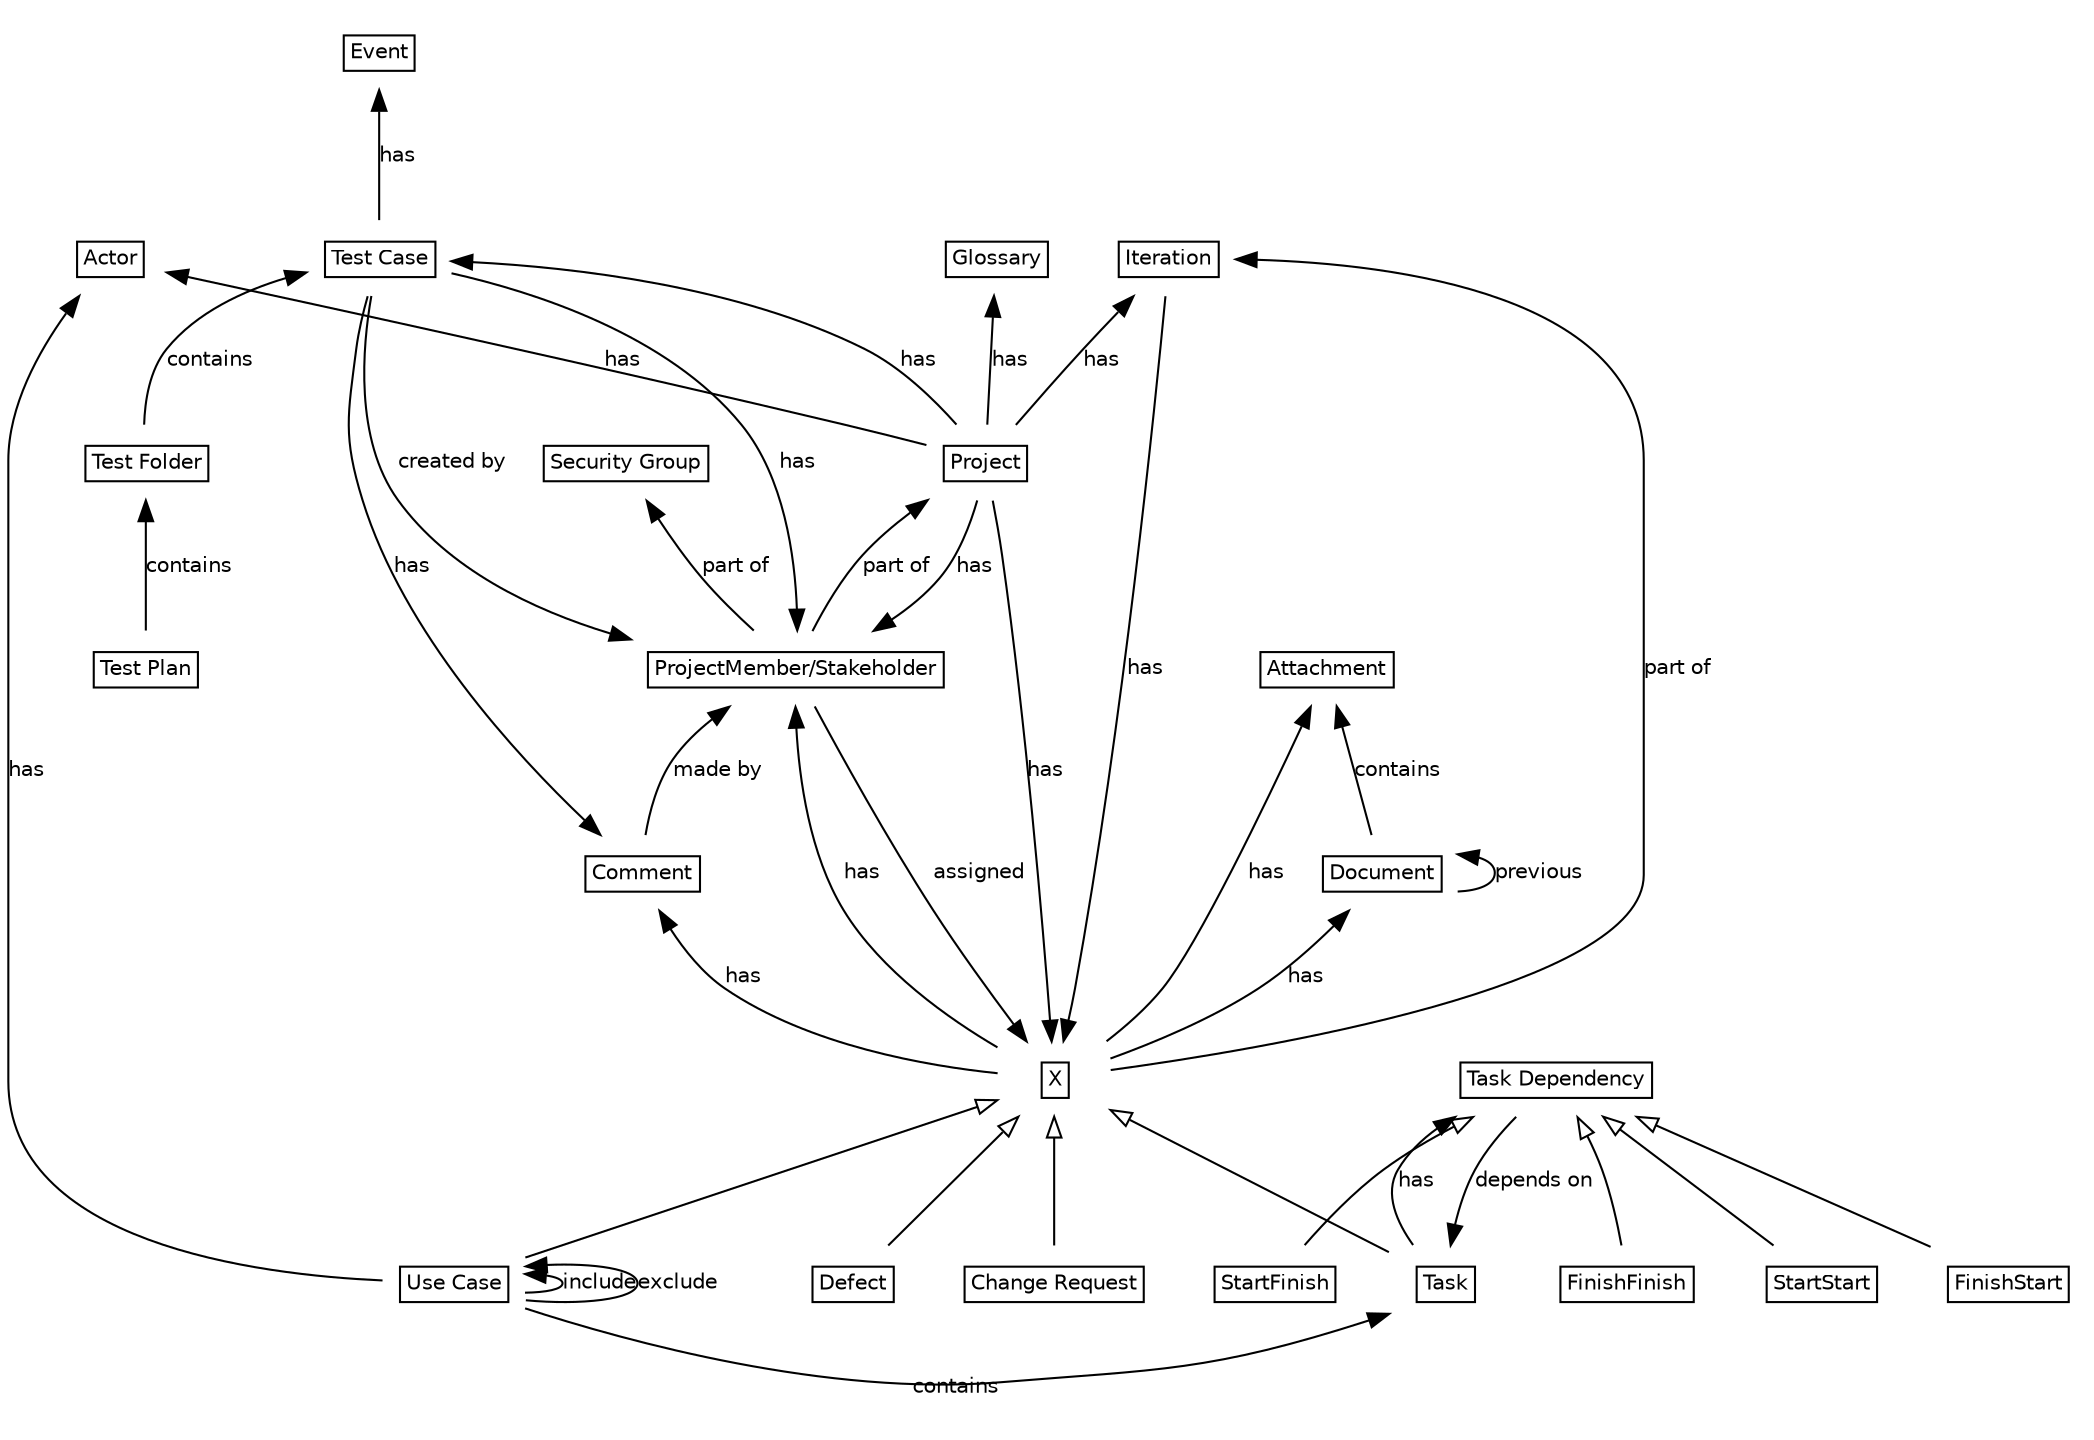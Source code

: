 digraph G {
	edge [fontname="Helvetica",fontsize=10,labelfontname="Helvetica",labelfontsize=10];
	node [fontname="Helvetica",fontsize=10,shape=plaintext];
	  nodesep=0.25;
		ranksep=0.5;
		ratio=0.7;
	minlen=2;
	rankdir=BT;
	{ rank=same;
	c18 [label=<<table border="0" cellborder="1" cellspacing="0" cellpadding="2" port="p"><tr><td>Defect</td></tr></table>> fontname="Helvetica", fontcolor="black", fontsize=10.0];
	c10 [label=<<table border="0" cellborder="1" cellspacing="0" cellpadding="2" port="p"><tr><td>Use Case</td></tr></table>> fontname="Helvetica", fontcolor="black", fontsize=10.0];
	c15 [label=<<table border="0" cellborder="1" cellspacing="0" cellpadding="2" port="p"><tr><td>Task</td></tr></table>> fontname="Helvetica", fontcolor="black", fontsize=10.0];
	c22 [label=<<table border="0" cellborder="1" cellspacing="0" cellpadding="2" port="p"><tr><td>Change Request</td></tr></table>> fontname="Helvetica", fontcolor="black", fontsize=10.0];
	}
	{ rank=same;
	c7 [label=<<table border="0" cellborder="1" cellspacing="0" cellpadding="2" port="p"><tr><td>FinishFinish</td></tr></table>> fontname="Helvetica", fontcolor="black", fontsize=10.0];
	c1 [label=<<table border="0" cellborder="1" cellspacing="0" cellpadding="2" port="p"><tr><td>StartStart</td></tr></table>> fontname="Helvetica", fontcolor="black", fontsize=10.0];
	c14 [label=<<table border="0" cellborder="1" cellspacing="0" cellpadding="2" port="p"><tr><td>FinishStart</td></tr></table>> fontname="Helvetica", fontcolor="black", fontsize=10.0];
	c19 [label=<<table border="0" cellborder="1" cellspacing="0" cellpadding="2" port="p"><tr><td>StartFinish</td></tr></table>> fontname="Helvetica", fontcolor="black", fontsize=10.0];
	}
	c11 [label=<<table border="0" cellborder="1" cellspacing="0" cellpadding="2" port="p"><tr><td>Comment</td></tr></table>> fontname="Helvetica", fontcolor="black", fontsize=10.0];
	c4 [label=<<table border="0" cellborder="1" cellspacing="0" cellpadding="2" port="p"><tr><td>Test Folder</td></tr></table>> fontname="Helvetica", fontcolor="black", fontsize=10.0];
	c20 [label=<<table border="0" cellborder="1" cellspacing="0" cellpadding="2" port="p"><tr><td>Attachment</td></tr></table>> fontname="Helvetica", fontcolor="black", fontsize=10.0];
	c6 [label=<<table border="0" cellborder="1" cellspacing="0" cellpadding="2" port="p"><tr><td>Iteration</td></tr></table>> fontname="Helvetica", fontcolor="black", fontsize=10.0];
	c12 [label=<<table border="0" cellborder="1" cellspacing="0" cellpadding="2" port="p"><tr><td>Event</td></tr></table>> fontname="Helvetica", fontcolor="black", fontsize=10.0];
	c9 [label=<<table border="0" cellborder="1" cellspacing="0" cellpadding="2" port="p"><tr><td>Security Group</td></tr></table>> fontname="Helvetica", fontcolor="black", fontsize=10.0];
	c0 [label=<<table border="0" cellborder="1" cellspacing="0" cellpadding="2" port="p"><tr><td>Project</td></tr></table>> fontname="Helvetica", fontcolor="black", fontsize=10.0];
	c3 [label=<<table border="0" cellborder="1" cellspacing="0" cellpadding="2" port="p"><tr><td>ProjectMember/Stakeholder</td></tr></table>> fontname="Helvetica", fontcolor="black", fontsize=10.0];
	c16 [label=<<table border="0" cellborder="1" cellspacing="0" cellpadding="2" port="p"><tr><td>Test Plan</td></tr></table>> fontname="Helvetica", fontcolor="black", fontsize=10.0];
	c17 [label=<<table border="0" cellborder="1" cellspacing="0" cellpadding="2" port="p"><tr><td>X</td></tr></table>> fontname="Helvetica", fontcolor="black", fontsize=10.0];
	c2 [label=<<table border="0" cellborder="1" cellspacing="0" cellpadding="2" port="p"><tr><td>Actor</td></tr></table>> fontname="Helvetica", fontcolor="black", fontsize=10.0];
	c21 [label=<<table border="0" cellborder="1" cellspacing="0" cellpadding="2" port="p"><tr><td>Task Dependency</td></tr></table>> fontname="Helvetica", fontcolor="black", fontsize=10.0];
	c5 [label=<<table border="0" cellborder="1" cellspacing="0" cellpadding="2" port="p"><tr><td>Test Case</td></tr></table>> fontname="Helvetica", fontcolor="black", fontsize=10.0];
	c8 [label=<<table border="0" cellborder="1" cellspacing="0" cellpadding="2" port="p"><tr><td>Glossary</td></tr></table>> fontname="Helvetica", fontcolor="black", fontsize=10.0];
	c13 [label=<<table border="0" cellborder="1" cellspacing="0" cellpadding="2" port="p"><tr><td>Document</td></tr></table>> fontname="Helvetica", fontcolor="black", fontsize=10.0];
	
	// regular assocations
	
	c0 -> c3 [label="has"];	
	
	c0 -> c8 [label="has"];	
	
	c0 -> c6 [label="has"];	
	
	c0 -> c17 [label="has"];	
	
	c0 -> c2 [label="has"];	
	
	c0 -> c5 [label="has"];	
	
	c3 -> c17 [label="assigned"];	
	
	c3 -> c0 [label="part of"];	
	
	c3 -> c9 [label="part of"];	
	
	c4 -> c5 [label="contains"];	
	
	c5 -> c3 [label="created by"];	
	
	c5 -> c3 [label="has"];	
	
	c5 -> c12 [label="has"];	
	
	c5 -> c11 [label="has"];	
	
	c6 -> c17 [label="has"];	
	
	c10 -> c10 [label="include"];	
	
	c10 -> c10 [label="exclude"];	
	
	c10 -> c2 [label="has"];	
	
	c10 -> c15 [label="contains"];	
	
	c11 -> c3 [label="made by"];	
	
	c13 -> c20 [label="contains"];	
	
	c13 -> c13 [label="previous"];	
	
	c15 -> c21 [label="has"];	
	
	c16 -> c4 [label="contains"];	
	
	c17 -> c3 [label="has"];	
	
	c17 -> c13 [label="has"];	
	
	c17 -> c20 [label="has"];	
	
	c17 -> c11 [label="has"];	
	
	c17 -> c6 [label="part of"];	
	
	c21 -> c15 [label="depends on"];	
	
	// assocations with classes on them
	
	
	c1 -> c21 [arrowhead="empty"];
	
	c7 -> c21 [arrowhead="empty"];
	
	c10 -> c17 [arrowhead="empty"];
	
	c14 -> c21 [arrowhead="empty"];
	
	c15 -> c17 [arrowhead="empty"];
	
	c18 -> c17 [arrowhead="empty"];
	
	c19 -> c21 [arrowhead="empty"];
	
	c22 -> c17 [arrowhead="empty"];
	
}